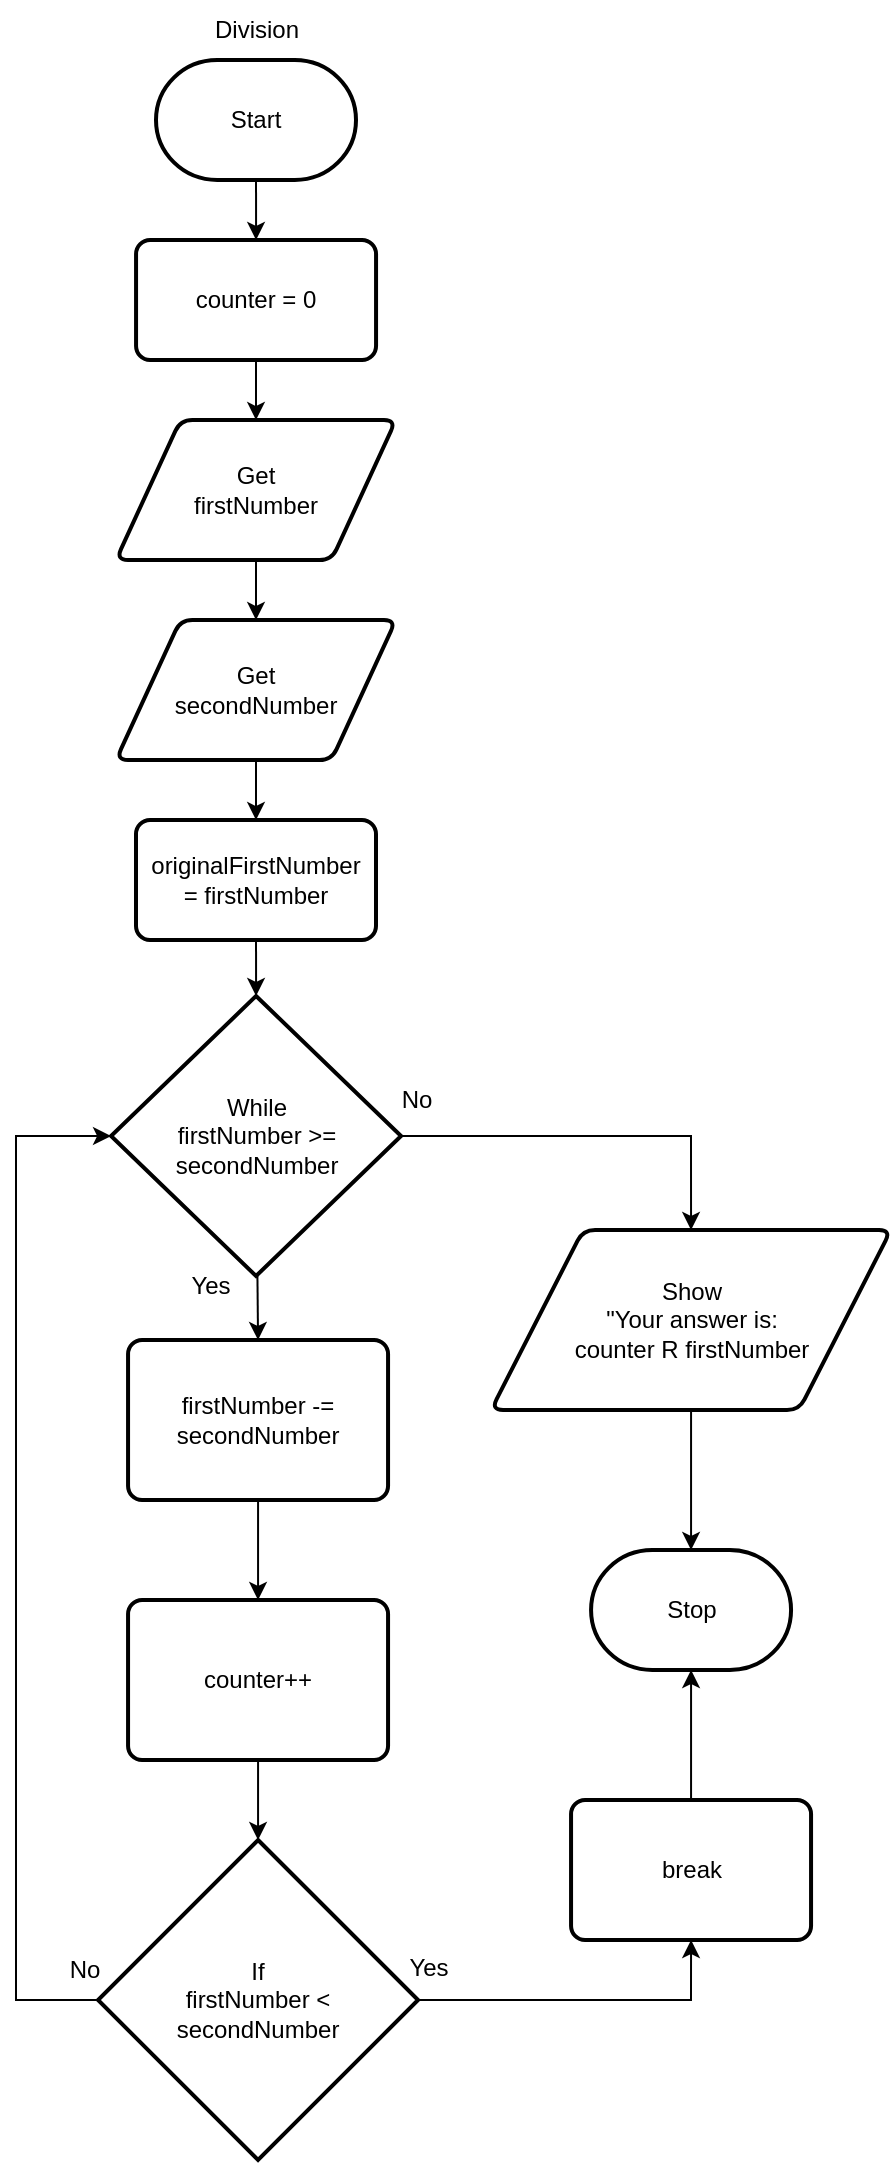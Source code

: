 <mxfile>
    <diagram id="HIP3nbAZw_EuaXWnEj3U" name="Page-1">
        <mxGraphModel dx="388" dy="228" grid="1" gridSize="10" guides="1" tooltips="1" connect="1" arrows="1" fold="1" page="1" pageScale="1" pageWidth="850" pageHeight="1100" math="0" shadow="0">
            <root>
                <mxCell id="0"/>
                <mxCell id="1" parent="0"/>
                <mxCell id="13" style="edgeStyle=none;html=1;entryX=0.5;entryY=0;entryDx=0;entryDy=0;" parent="1" source="2" target="5" edge="1">
                    <mxGeometry relative="1" as="geometry"/>
                </mxCell>
                <mxCell id="2" value="Start" style="strokeWidth=2;html=1;shape=mxgraph.flowchart.terminator;whiteSpace=wrap;" parent="1" vertex="1">
                    <mxGeometry x="80" y="30" width="100" height="60" as="geometry"/>
                </mxCell>
                <mxCell id="4" value="Division" style="text;html=1;align=center;verticalAlign=middle;resizable=0;points=[];autosize=1;strokeColor=none;fillColor=none;" parent="1" vertex="1">
                    <mxGeometry x="95" width="70" height="30" as="geometry"/>
                </mxCell>
                <mxCell id="14" style="edgeStyle=none;html=1;entryX=0.5;entryY=0;entryDx=0;entryDy=0;" parent="1" source="5" target="6" edge="1">
                    <mxGeometry relative="1" as="geometry"/>
                </mxCell>
                <mxCell id="5" value="counter = 0" style="rounded=1;whiteSpace=wrap;html=1;absoluteArcSize=1;arcSize=14;strokeWidth=2;" parent="1" vertex="1">
                    <mxGeometry x="70.03" y="120" width="120" height="60" as="geometry"/>
                </mxCell>
                <mxCell id="15" style="edgeStyle=none;html=1;entryX=0.5;entryY=0;entryDx=0;entryDy=0;" parent="1" source="6" target="7" edge="1">
                    <mxGeometry relative="1" as="geometry"/>
                </mxCell>
                <mxCell id="6" value="Get&lt;div&gt;firstNumber&lt;/div&gt;" style="shape=parallelogram;html=1;strokeWidth=2;perimeter=parallelogramPerimeter;whiteSpace=wrap;rounded=1;arcSize=12;size=0.23;" parent="1" vertex="1">
                    <mxGeometry x="60" y="210" width="140" height="70" as="geometry"/>
                </mxCell>
                <mxCell id="38" style="edgeStyle=none;html=1;entryX=0.5;entryY=0;entryDx=0;entryDy=0;" edge="1" parent="1" source="7" target="37">
                    <mxGeometry relative="1" as="geometry"/>
                </mxCell>
                <mxCell id="7" value="Get&lt;div&gt;secondNumber&lt;/div&gt;" style="shape=parallelogram;html=1;strokeWidth=2;perimeter=parallelogramPerimeter;whiteSpace=wrap;rounded=1;arcSize=12;size=0.23;" parent="1" vertex="1">
                    <mxGeometry x="60" y="310" width="140" height="70" as="geometry"/>
                </mxCell>
                <mxCell id="28" style="edgeStyle=none;html=1;entryX=0.5;entryY=0;entryDx=0;entryDy=0;" parent="1" source="8" target="24" edge="1">
                    <mxGeometry relative="1" as="geometry">
                        <mxPoint x="130.03" y="685" as="targetPoint"/>
                    </mxGeometry>
                </mxCell>
                <mxCell id="34" style="edgeStyle=orthogonalEdgeStyle;html=1;entryX=0.5;entryY=0;entryDx=0;entryDy=0;rounded=0;curved=0;" parent="1" source="8" target="11" edge="1">
                    <mxGeometry relative="1" as="geometry"/>
                </mxCell>
                <mxCell id="8" value="While&lt;div&gt;firstNumber &amp;gt;=&lt;/div&gt;&lt;div&gt;secondNumber&lt;/div&gt;" style="strokeWidth=2;html=1;shape=mxgraph.flowchart.decision;whiteSpace=wrap;" parent="1" vertex="1">
                    <mxGeometry x="57.53" y="498" width="145" height="140" as="geometry"/>
                </mxCell>
                <mxCell id="11" value="Show&lt;div&gt;&quot;Your answer is:&lt;/div&gt;&lt;div&gt;counter R firstNumber&lt;/div&gt;" style="shape=parallelogram;html=1;strokeWidth=2;perimeter=parallelogramPerimeter;whiteSpace=wrap;rounded=1;arcSize=12;size=0.23;" parent="1" vertex="1">
                    <mxGeometry x="247.53" y="615" width="200" height="90" as="geometry"/>
                </mxCell>
                <mxCell id="12" value="Stop" style="strokeWidth=2;html=1;shape=mxgraph.flowchart.terminator;whiteSpace=wrap;" parent="1" vertex="1">
                    <mxGeometry x="297.53" y="775" width="100" height="60" as="geometry"/>
                </mxCell>
                <mxCell id="21" style="edgeStyle=none;html=1;entryX=0.5;entryY=0;entryDx=0;entryDy=0;entryPerimeter=0;" parent="1" source="11" target="12" edge="1">
                    <mxGeometry relative="1" as="geometry"/>
                </mxCell>
                <mxCell id="22" value="Yes" style="text;html=1;align=center;verticalAlign=middle;resizable=0;points=[];autosize=1;strokeColor=none;fillColor=none;" parent="1" vertex="1">
                    <mxGeometry x="87.03" y="628" width="40" height="30" as="geometry"/>
                </mxCell>
                <mxCell id="23" value="No" style="text;html=1;align=center;verticalAlign=middle;resizable=0;points=[];autosize=1;strokeColor=none;fillColor=none;" parent="1" vertex="1">
                    <mxGeometry x="190.03" y="535" width="40" height="30" as="geometry"/>
                </mxCell>
                <mxCell id="29" style="edgeStyle=none;html=1;entryX=0.5;entryY=0;entryDx=0;entryDy=0;" parent="1" source="24" target="25" edge="1">
                    <mxGeometry relative="1" as="geometry"/>
                </mxCell>
                <mxCell id="24" value="firstNumber -= secondNumber" style="rounded=1;whiteSpace=wrap;html=1;absoluteArcSize=1;arcSize=14;strokeWidth=2;" parent="1" vertex="1">
                    <mxGeometry x="66.03" y="670" width="130" height="80" as="geometry"/>
                </mxCell>
                <mxCell id="25" value="counter++" style="rounded=1;whiteSpace=wrap;html=1;absoluteArcSize=1;arcSize=14;strokeWidth=2;" parent="1" vertex="1">
                    <mxGeometry x="66.03" y="800" width="130" height="80" as="geometry"/>
                </mxCell>
                <mxCell id="32" style="edgeStyle=orthogonalEdgeStyle;html=1;entryX=0.5;entryY=1;entryDx=0;entryDy=0;rounded=0;curved=0;" parent="1" source="26" target="27" edge="1">
                    <mxGeometry relative="1" as="geometry"/>
                </mxCell>
                <mxCell id="26" value="If&lt;div&gt;firstNumber &amp;lt;&lt;/div&gt;&lt;div&gt;secondNumber&lt;/div&gt;" style="strokeWidth=2;html=1;shape=mxgraph.flowchart.decision;whiteSpace=wrap;" parent="1" vertex="1">
                    <mxGeometry x="51.03" y="920" width="160" height="160" as="geometry"/>
                </mxCell>
                <mxCell id="27" value="break" style="rounded=1;whiteSpace=wrap;html=1;absoluteArcSize=1;arcSize=14;strokeWidth=2;" parent="1" vertex="1">
                    <mxGeometry x="287.53" y="900" width="120" height="70" as="geometry"/>
                </mxCell>
                <mxCell id="30" style="edgeStyle=none;html=1;entryX=0.5;entryY=0;entryDx=0;entryDy=0;entryPerimeter=0;" parent="1" source="25" target="26" edge="1">
                    <mxGeometry relative="1" as="geometry"/>
                </mxCell>
                <mxCell id="31" style="edgeStyle=orthogonalEdgeStyle;html=1;entryX=0;entryY=0.5;entryDx=0;entryDy=0;entryPerimeter=0;rounded=0;curved=0;exitX=0.708;exitY=1;exitDx=0;exitDy=0;exitPerimeter=0;" parent="1" source="36" target="8" edge="1">
                    <mxGeometry relative="1" as="geometry">
                        <Array as="points">
                            <mxPoint x="10" y="1000"/>
                            <mxPoint x="10" y="568"/>
                        </Array>
                    </mxGeometry>
                </mxCell>
                <mxCell id="33" style="edgeStyle=none;html=1;entryX=0.5;entryY=1;entryDx=0;entryDy=0;entryPerimeter=0;" parent="1" source="27" target="12" edge="1">
                    <mxGeometry relative="1" as="geometry"/>
                </mxCell>
                <mxCell id="35" value="Yes" style="text;html=1;align=center;verticalAlign=middle;resizable=0;points=[];autosize=1;strokeColor=none;fillColor=none;" parent="1" vertex="1">
                    <mxGeometry x="196.03" y="969" width="40" height="30" as="geometry"/>
                </mxCell>
                <mxCell id="36" value="No" style="text;html=1;align=center;verticalAlign=middle;resizable=0;points=[];autosize=1;strokeColor=none;fillColor=none;" parent="1" vertex="1">
                    <mxGeometry x="24.03" y="970" width="40" height="30" as="geometry"/>
                </mxCell>
                <mxCell id="37" value="originalFirstNumber&lt;div&gt;= firstNumber&lt;/div&gt;" style="rounded=1;whiteSpace=wrap;html=1;absoluteArcSize=1;arcSize=14;strokeWidth=2;" vertex="1" parent="1">
                    <mxGeometry x="70" y="410" width="120" height="60" as="geometry"/>
                </mxCell>
                <mxCell id="39" style="edgeStyle=none;html=1;entryX=0.5;entryY=0;entryDx=0;entryDy=0;entryPerimeter=0;" edge="1" parent="1" source="37" target="8">
                    <mxGeometry relative="1" as="geometry"/>
                </mxCell>
            </root>
        </mxGraphModel>
    </diagram>
</mxfile>